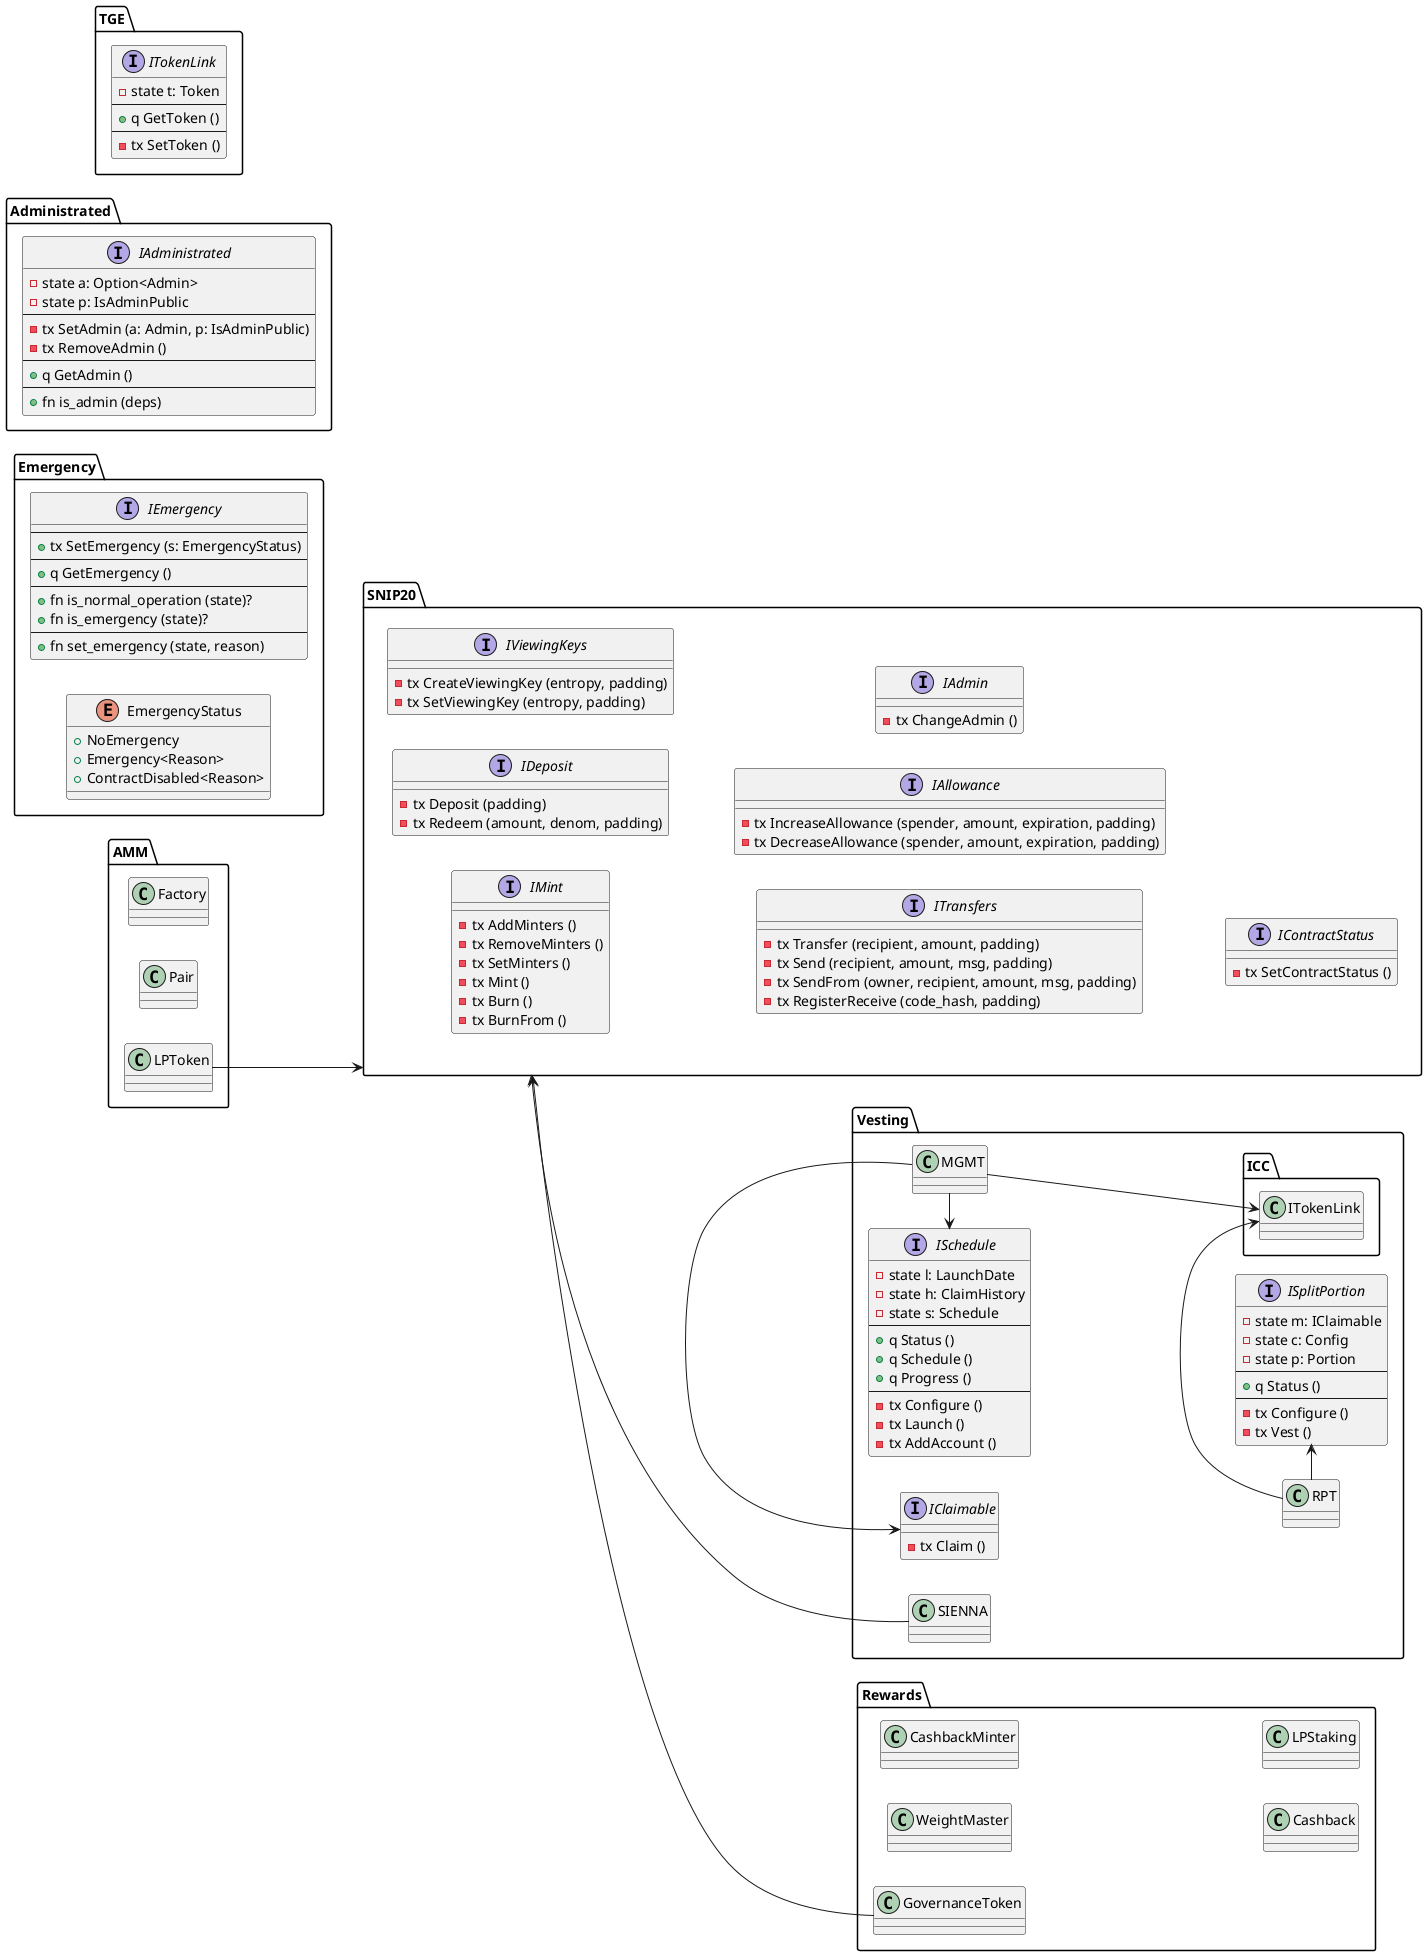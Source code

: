 @startuml

skinparam shadowing false
left to right direction

namespace SNIP20 {
  interface IMint {
    - tx AddMinters ()
    - tx RemoveMinters ()
    - tx SetMinters ()
    - tx Mint ()
    - tx Burn ()
    - tx BurnFrom ()
  }
  interface IDeposit {
    - tx Deposit (padding)
    - tx Redeem (amount, denom, padding)
  }
  interface IViewingKeys {
    - tx CreateViewingKey (entropy, padding)
    - tx SetViewingKey (entropy, padding)
  }
  interface ITransfers {
    - tx Transfer (recipient, amount, padding)
    - tx Send (recipient, amount, msg, padding)
    - tx SendFrom (owner, recipient, amount, msg, padding)
    - tx RegisterReceive (code_hash, padding)
  }
  interface IAllowance {
    - tx IncreaseAllowance (spender, amount, expiration, padding)
    - tx DecreaseAllowance (spender, amount, expiration, padding)
  }
  interface IAdmin {
    - tx ChangeAdmin ()
  }
  interface IContractStatus {
    - tx SetContractStatus ()
  }
}

namespace Emergency {
  interface IEmergency {
    --
    + tx SetEmergency (s: EmergencyStatus)
    --
    + q GetEmergency ()
    --
    + fn is_normal_operation (state)?
    + fn is_emergency (state)?
    --
    + fn set_emergency (state, reason)
  }
  enum EmergencyStatus {
    + NoEmergency
    + Emergency<Reason>
    + ContractDisabled<Reason>
  }
}

namespace Administrated {
  interface IAdministrated {
    - state a: Option<Admin>
    - state p: IsAdminPublic
    --
    - tx SetAdmin (a: Admin, p: IsAdminPublic)
    - tx RemoveAdmin ()
    --
    + q GetAdmin ()
    --
    + fn is_admin (deps)
  }
}

namespace Vesting {
  interface IClaimable {
    - tx Claim ()
  }
  
  interface ISchedule {
    - state l: LaunchDate
    - state h: ClaimHistory
    - state s: Schedule
    --
    + q Status ()
    + q Schedule ()
    + q Progress ()
    --
    - tx Configure ()
    - tx Launch ()
    - tx AddAccount ()
  }

  interface ISplitPortion {
    - state m: IClaimable
    - state c: Config
    - state p: Portion
    --
    + q Status ()
    --
    - tx Configure ()
    - tx Vest ()
  }

  class SIENNA {}
  SIENNA -u-> SNIP20

  class MGMT {}
  MGMT -d-> ICC.ITokenLink
  MGMT -l-> Vesting.ISchedule
  MGMT -l-> Vesting.IClaimable

  class RPT {}
  RPT -r-> ICC.ITokenLink
  RPT -r-> Vesting.ISplitPortion
}

namespace TGE {
  interface ITokenLink {
    - state t: Token
    --
    + q GetToken ()
    --
    - tx SetToken ()
  }
}

namespace AMM {
  class Factory {}
  class Pair {}
  class LPToken {}
  LPToken -d-> SNIP20
}

namespace Rewards {
  class WeightMaster {}
  
  class GovernanceToken {}
  GovernanceToken -u-> SNIP20

  class CashbackMinter {}
  
  class Cashback {}
  
  class LPStaking {}
}

@enduml
